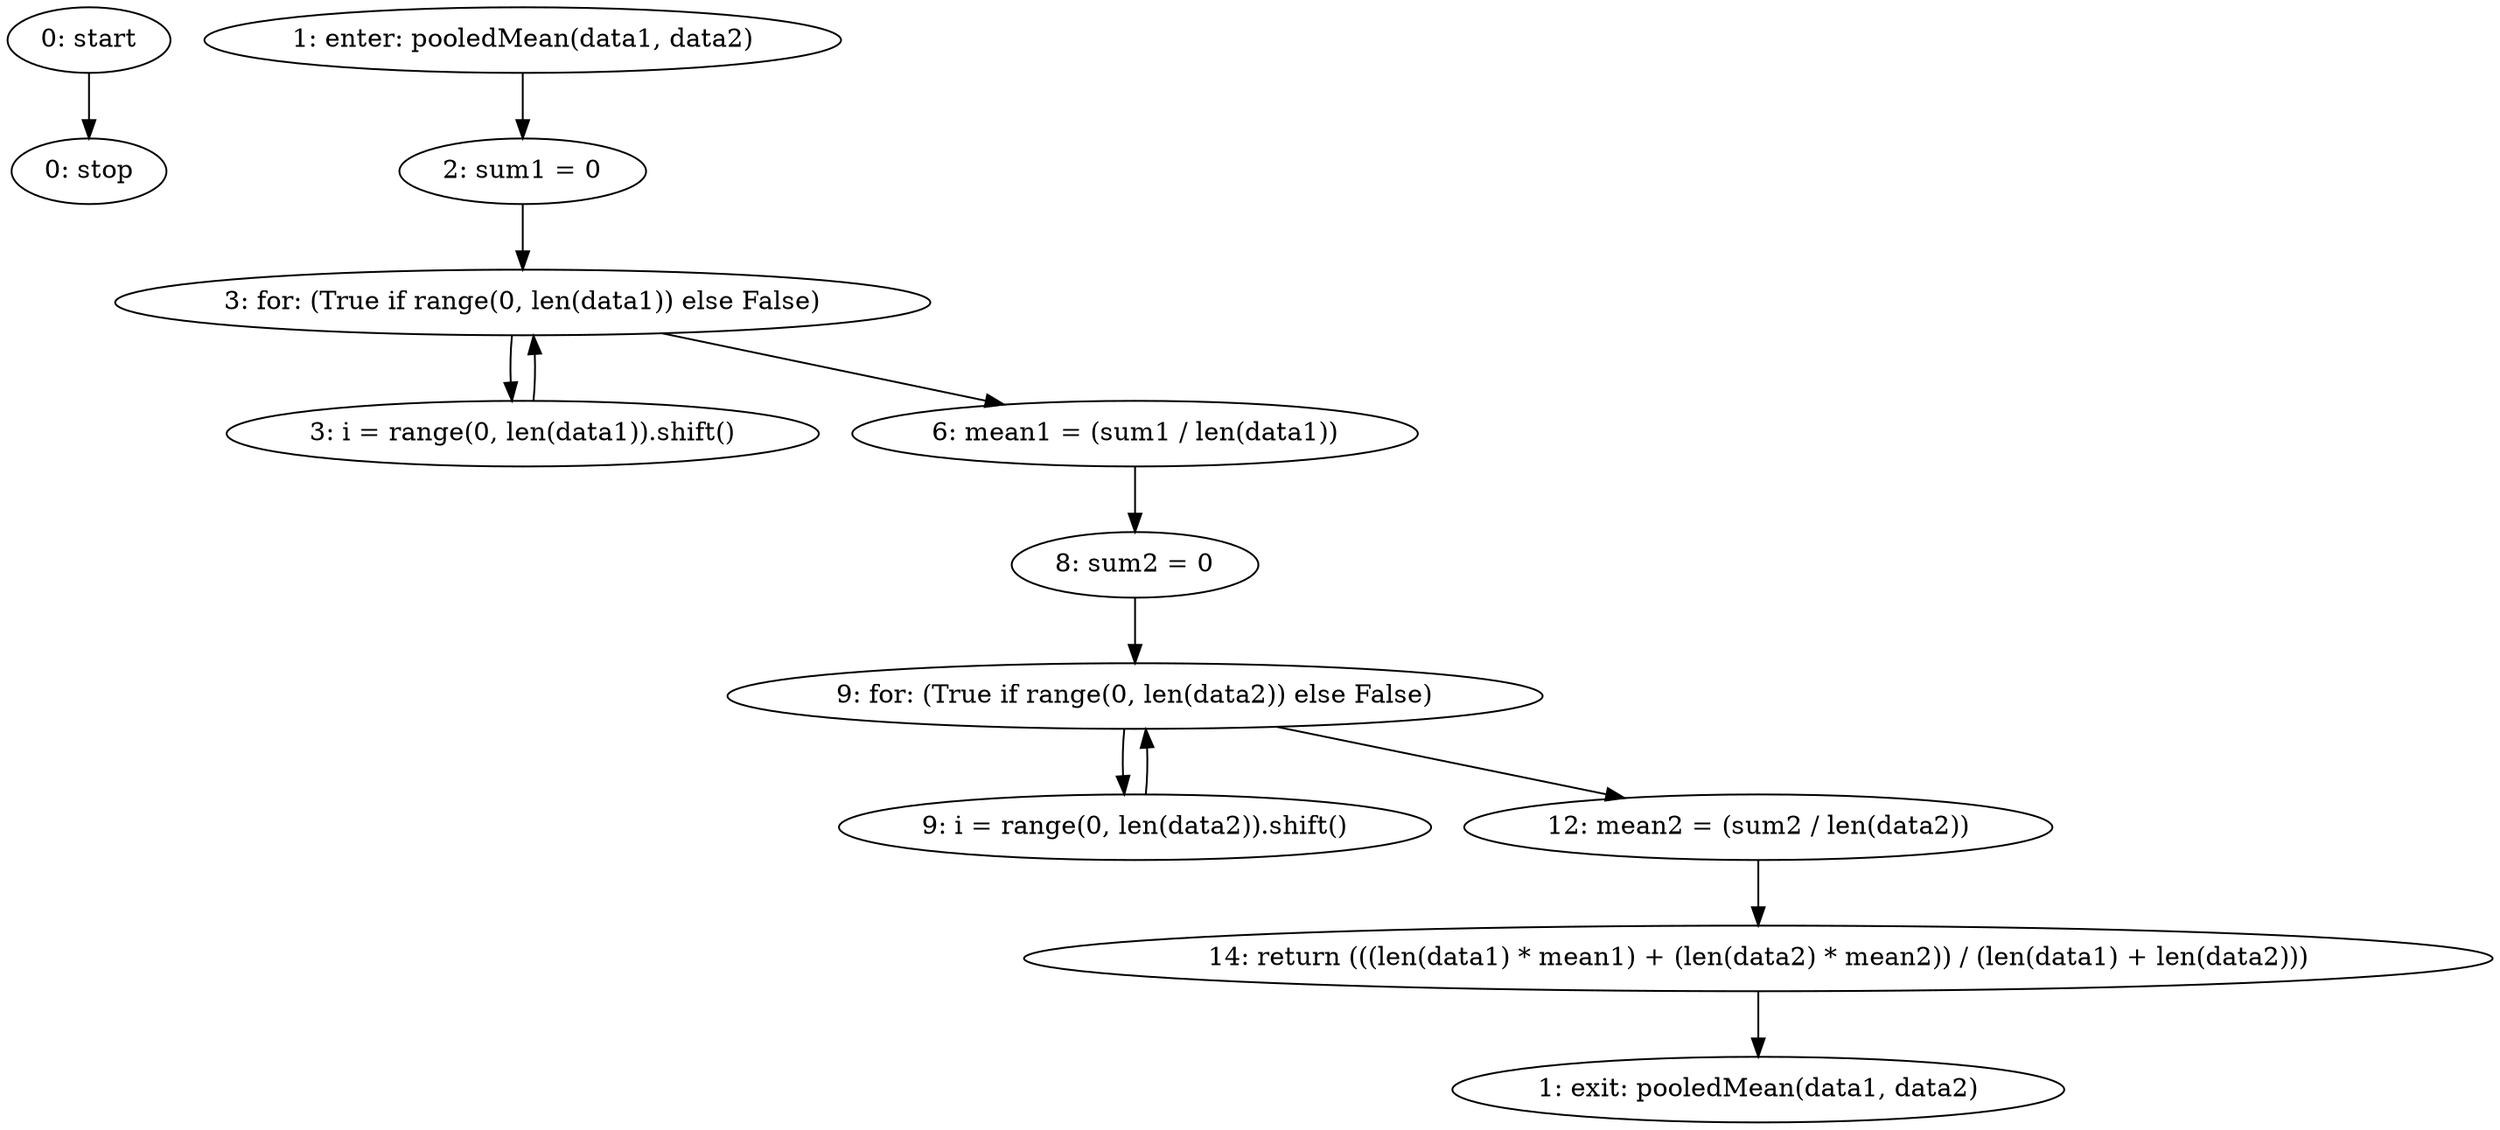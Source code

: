 strict digraph "" {
	node [label="\N"];
	0	[label="0: start"];
	12	[label="0: stop"];
	0 -> 12;
	1	[label="1: enter: pooledMean(data1, data2)"];
	3	[label="2: sum1 = 0"];
	1 -> 3;
	4	[label="3: for: (True if range(0, len(data1)) else False)"];
	3 -> 4;
	2	[label="1: exit: pooledMean(data1, data2)"];
	11	[label="14: return (((len(data1) * mean1) + (len(data2) * mean2)) / (len(data1) + len(data2)))"];
	11 -> 2;
	5	[label="3: i = range(0, len(data1)).shift()"];
	4 -> 5;
	6	[label="6: mean1 = (sum1 / len(data1))"];
	4 -> 6;
	5 -> 4;
	7	[label="8: sum2 = 0"];
	6 -> 7;
	8	[label="9: for: (True if range(0, len(data2)) else False)"];
	7 -> 8;
	9	[label="9: i = range(0, len(data2)).shift()"];
	8 -> 9;
	10	[label="12: mean2 = (sum2 / len(data2))"];
	8 -> 10;
	9 -> 8;
	10 -> 11;
}
